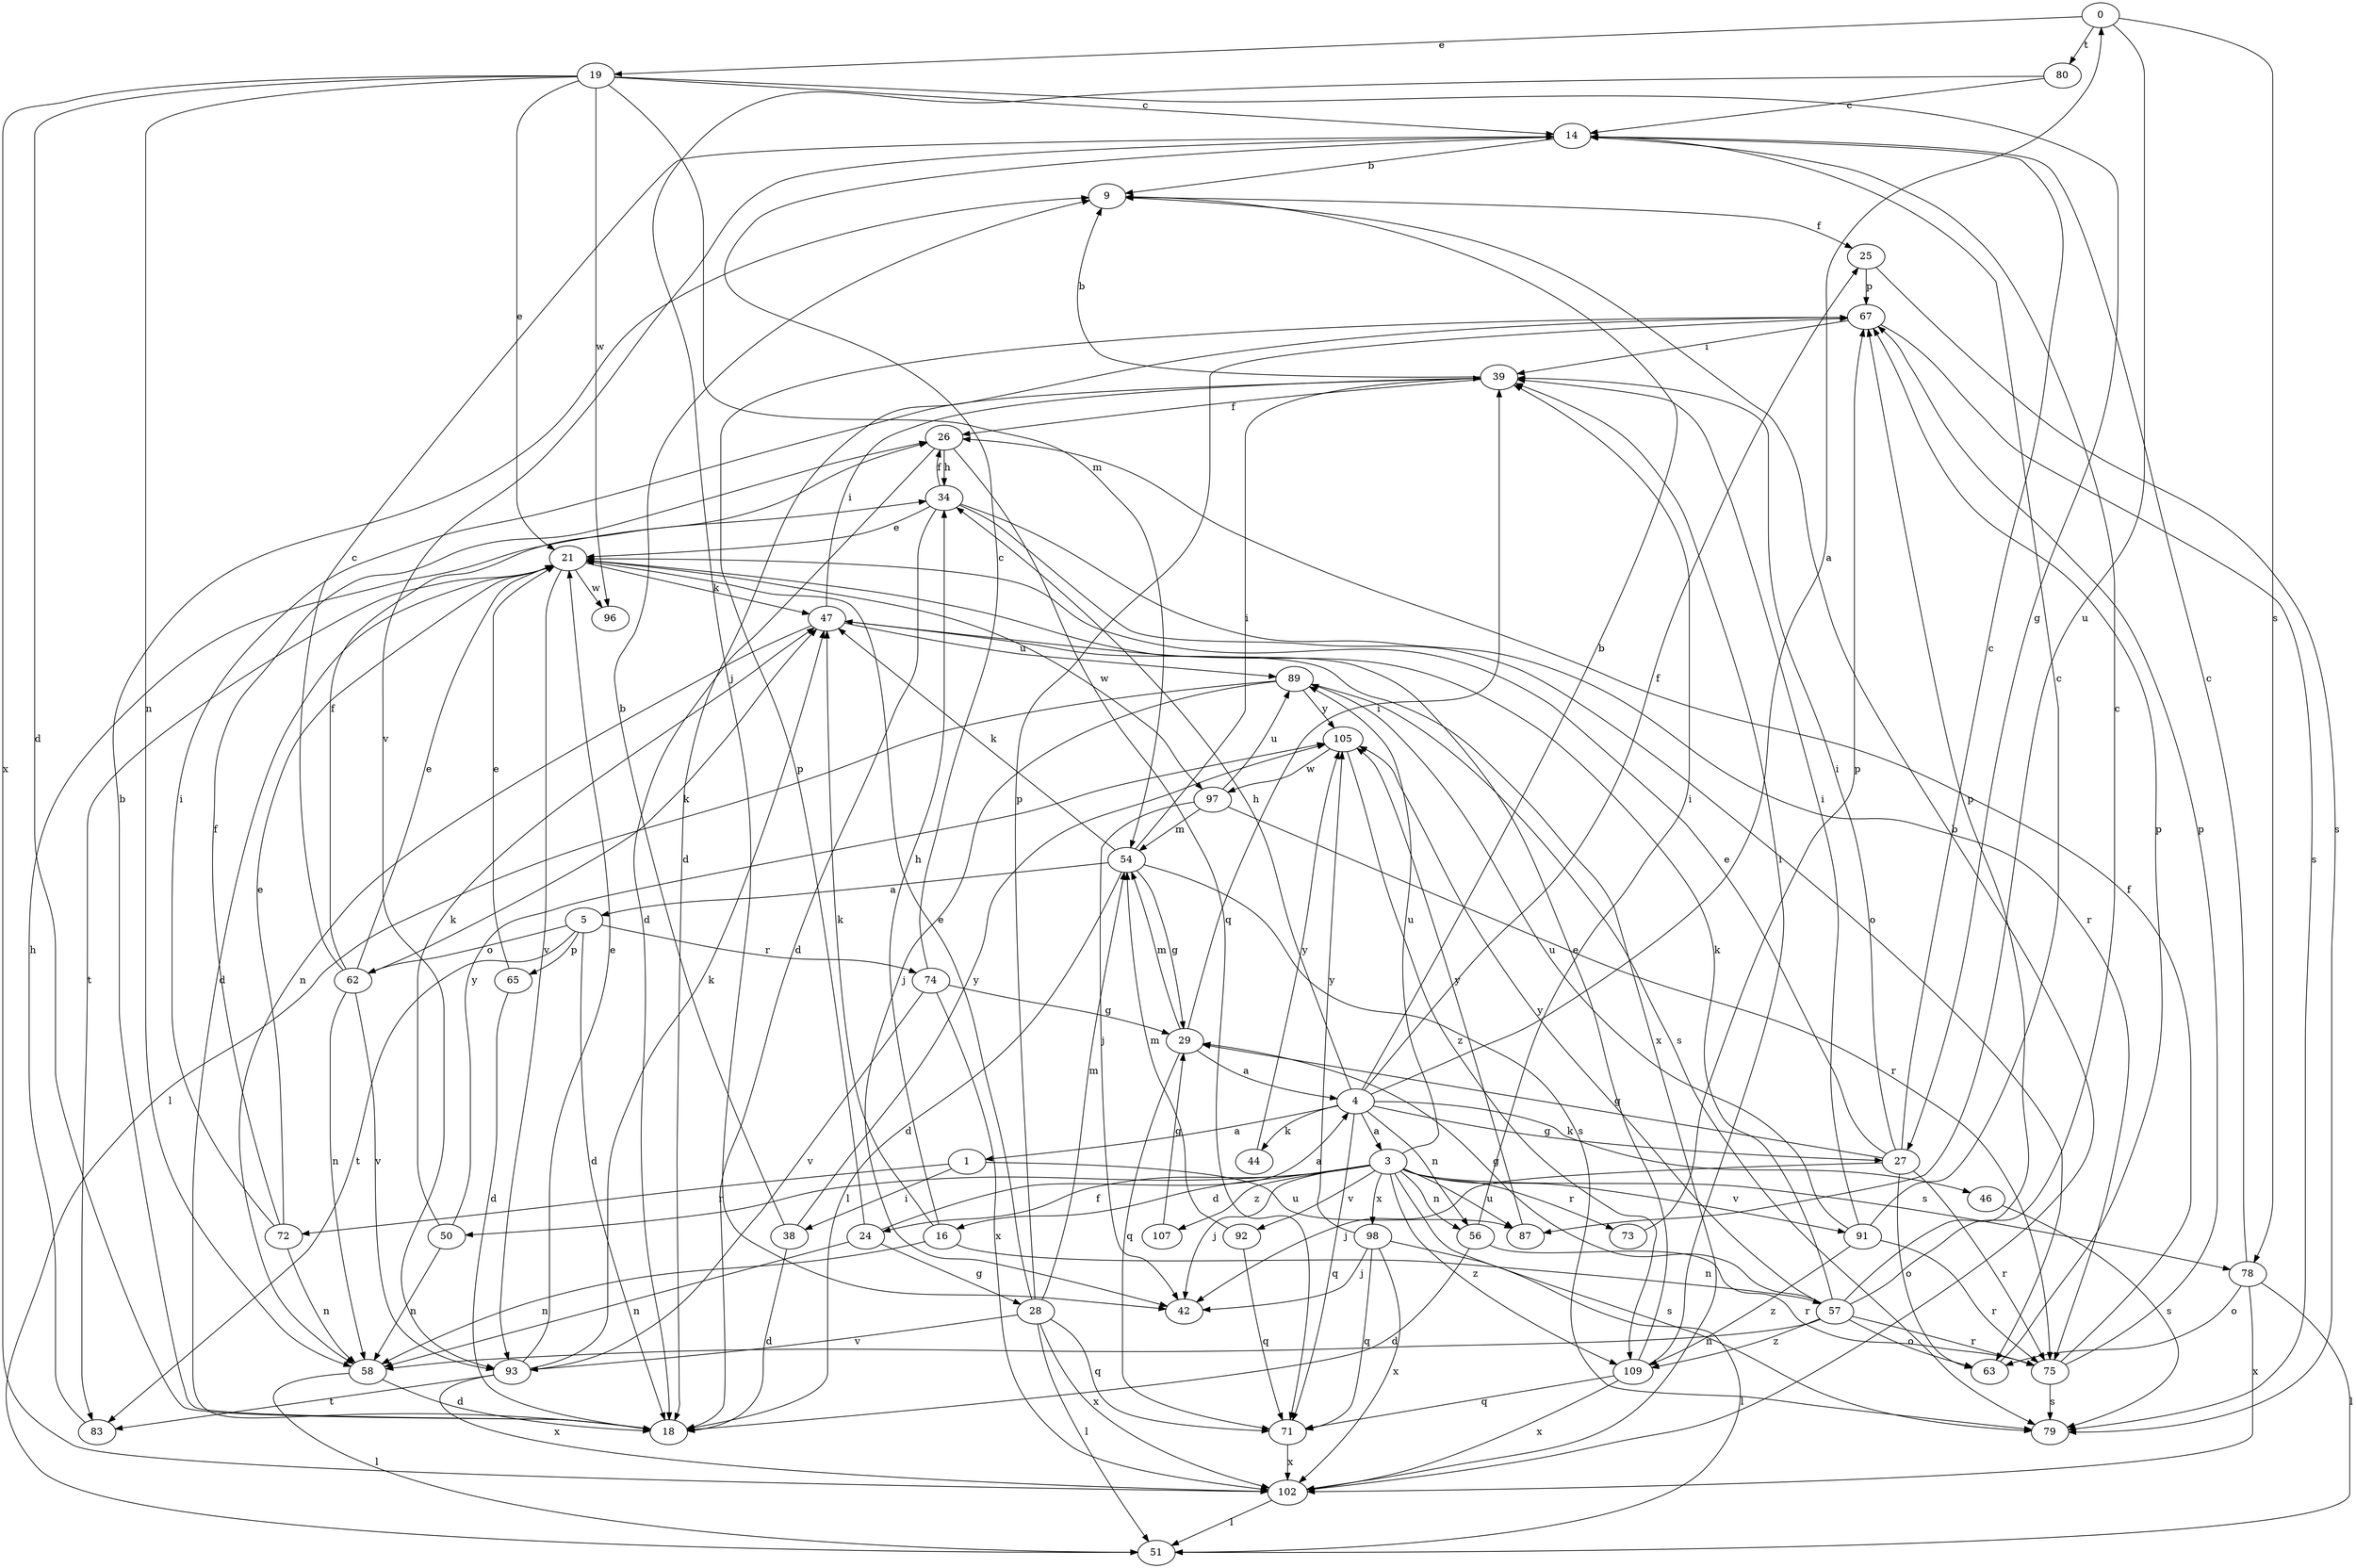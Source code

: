 strict digraph  {
0;
1;
3;
4;
5;
9;
14;
16;
18;
19;
21;
24;
25;
26;
27;
28;
29;
34;
38;
39;
42;
44;
46;
47;
50;
51;
54;
56;
57;
58;
62;
63;
65;
67;
71;
72;
73;
74;
75;
78;
79;
80;
83;
87;
89;
91;
92;
93;
96;
97;
98;
102;
105;
107;
109;
0 -> 19  [label=e];
0 -> 78  [label=s];
0 -> 80  [label=t];
0 -> 87  [label=u];
1 -> 38  [label=i];
1 -> 72  [label=r];
1 -> 87  [label=u];
3 -> 16  [label=d];
3 -> 24  [label=f];
3 -> 42  [label=j];
3 -> 50  [label=l];
3 -> 56  [label=n];
3 -> 73  [label=r];
3 -> 78  [label=s];
3 -> 79  [label=s];
3 -> 87  [label=u];
3 -> 89  [label=u];
3 -> 91  [label=v];
3 -> 92  [label=v];
3 -> 98  [label=x];
3 -> 107  [label=z];
3 -> 109  [label=z];
4 -> 0  [label=a];
4 -> 1  [label=a];
4 -> 3  [label=a];
4 -> 9  [label=b];
4 -> 25  [label=f];
4 -> 27  [label=g];
4 -> 34  [label=h];
4 -> 44  [label=k];
4 -> 46  [label=k];
4 -> 56  [label=n];
4 -> 71  [label=q];
5 -> 18  [label=d];
5 -> 62  [label=o];
5 -> 65  [label=p];
5 -> 74  [label=r];
5 -> 83  [label=t];
9 -> 25  [label=f];
14 -> 9  [label=b];
14 -> 93  [label=v];
16 -> 34  [label=h];
16 -> 47  [label=k];
16 -> 57  [label=n];
16 -> 58  [label=n];
18 -> 9  [label=b];
19 -> 14  [label=c];
19 -> 18  [label=d];
19 -> 21  [label=e];
19 -> 27  [label=g];
19 -> 54  [label=m];
19 -> 58  [label=n];
19 -> 96  [label=w];
19 -> 102  [label=x];
21 -> 18  [label=d];
21 -> 47  [label=k];
21 -> 83  [label=t];
21 -> 93  [label=v];
21 -> 96  [label=w];
21 -> 97  [label=w];
24 -> 4  [label=a];
24 -> 28  [label=g];
24 -> 58  [label=n];
24 -> 67  [label=p];
25 -> 67  [label=p];
25 -> 79  [label=s];
26 -> 18  [label=d];
26 -> 34  [label=h];
26 -> 71  [label=q];
27 -> 14  [label=c];
27 -> 21  [label=e];
27 -> 29  [label=g];
27 -> 39  [label=i];
27 -> 42  [label=j];
27 -> 63  [label=o];
27 -> 75  [label=r];
28 -> 21  [label=e];
28 -> 51  [label=l];
28 -> 54  [label=m];
28 -> 67  [label=p];
28 -> 71  [label=q];
28 -> 93  [label=v];
28 -> 102  [label=x];
29 -> 4  [label=a];
29 -> 39  [label=i];
29 -> 54  [label=m];
29 -> 71  [label=q];
34 -> 18  [label=d];
34 -> 21  [label=e];
34 -> 26  [label=f];
34 -> 63  [label=o];
34 -> 75  [label=r];
38 -> 9  [label=b];
38 -> 18  [label=d];
38 -> 105  [label=y];
39 -> 9  [label=b];
39 -> 26  [label=f];
44 -> 105  [label=y];
46 -> 79  [label=s];
47 -> 39  [label=i];
47 -> 58  [label=n];
47 -> 89  [label=u];
47 -> 102  [label=x];
50 -> 47  [label=k];
50 -> 58  [label=n];
50 -> 105  [label=y];
54 -> 5  [label=a];
54 -> 18  [label=d];
54 -> 29  [label=g];
54 -> 39  [label=i];
54 -> 47  [label=k];
54 -> 79  [label=s];
56 -> 18  [label=d];
56 -> 39  [label=i];
56 -> 75  [label=r];
57 -> 14  [label=c];
57 -> 29  [label=g];
57 -> 47  [label=k];
57 -> 58  [label=n];
57 -> 63  [label=o];
57 -> 67  [label=p];
57 -> 75  [label=r];
57 -> 105  [label=y];
57 -> 109  [label=z];
58 -> 18  [label=d];
58 -> 51  [label=l];
62 -> 14  [label=c];
62 -> 21  [label=e];
62 -> 26  [label=f];
62 -> 47  [label=k];
62 -> 58  [label=n];
62 -> 93  [label=v];
63 -> 67  [label=p];
65 -> 18  [label=d];
65 -> 21  [label=e];
67 -> 18  [label=d];
67 -> 39  [label=i];
67 -> 79  [label=s];
71 -> 102  [label=x];
72 -> 21  [label=e];
72 -> 26  [label=f];
72 -> 39  [label=i];
72 -> 58  [label=n];
73 -> 67  [label=p];
74 -> 14  [label=c];
74 -> 29  [label=g];
74 -> 93  [label=v];
74 -> 102  [label=x];
75 -> 26  [label=f];
75 -> 67  [label=p];
75 -> 79  [label=s];
78 -> 14  [label=c];
78 -> 51  [label=l];
78 -> 63  [label=o];
78 -> 102  [label=x];
80 -> 14  [label=c];
80 -> 42  [label=j];
83 -> 34  [label=h];
87 -> 105  [label=y];
89 -> 42  [label=j];
89 -> 51  [label=l];
89 -> 79  [label=s];
89 -> 105  [label=y];
91 -> 14  [label=c];
91 -> 39  [label=i];
91 -> 75  [label=r];
91 -> 89  [label=u];
91 -> 109  [label=z];
92 -> 54  [label=m];
92 -> 71  [label=q];
93 -> 21  [label=e];
93 -> 47  [label=k];
93 -> 83  [label=t];
93 -> 102  [label=x];
97 -> 42  [label=j];
97 -> 54  [label=m];
97 -> 75  [label=r];
97 -> 89  [label=u];
98 -> 42  [label=j];
98 -> 51  [label=l];
98 -> 71  [label=q];
98 -> 102  [label=x];
98 -> 105  [label=y];
102 -> 9  [label=b];
102 -> 51  [label=l];
105 -> 97  [label=w];
105 -> 109  [label=z];
107 -> 29  [label=g];
109 -> 21  [label=e];
109 -> 39  [label=i];
109 -> 71  [label=q];
109 -> 102  [label=x];
}
